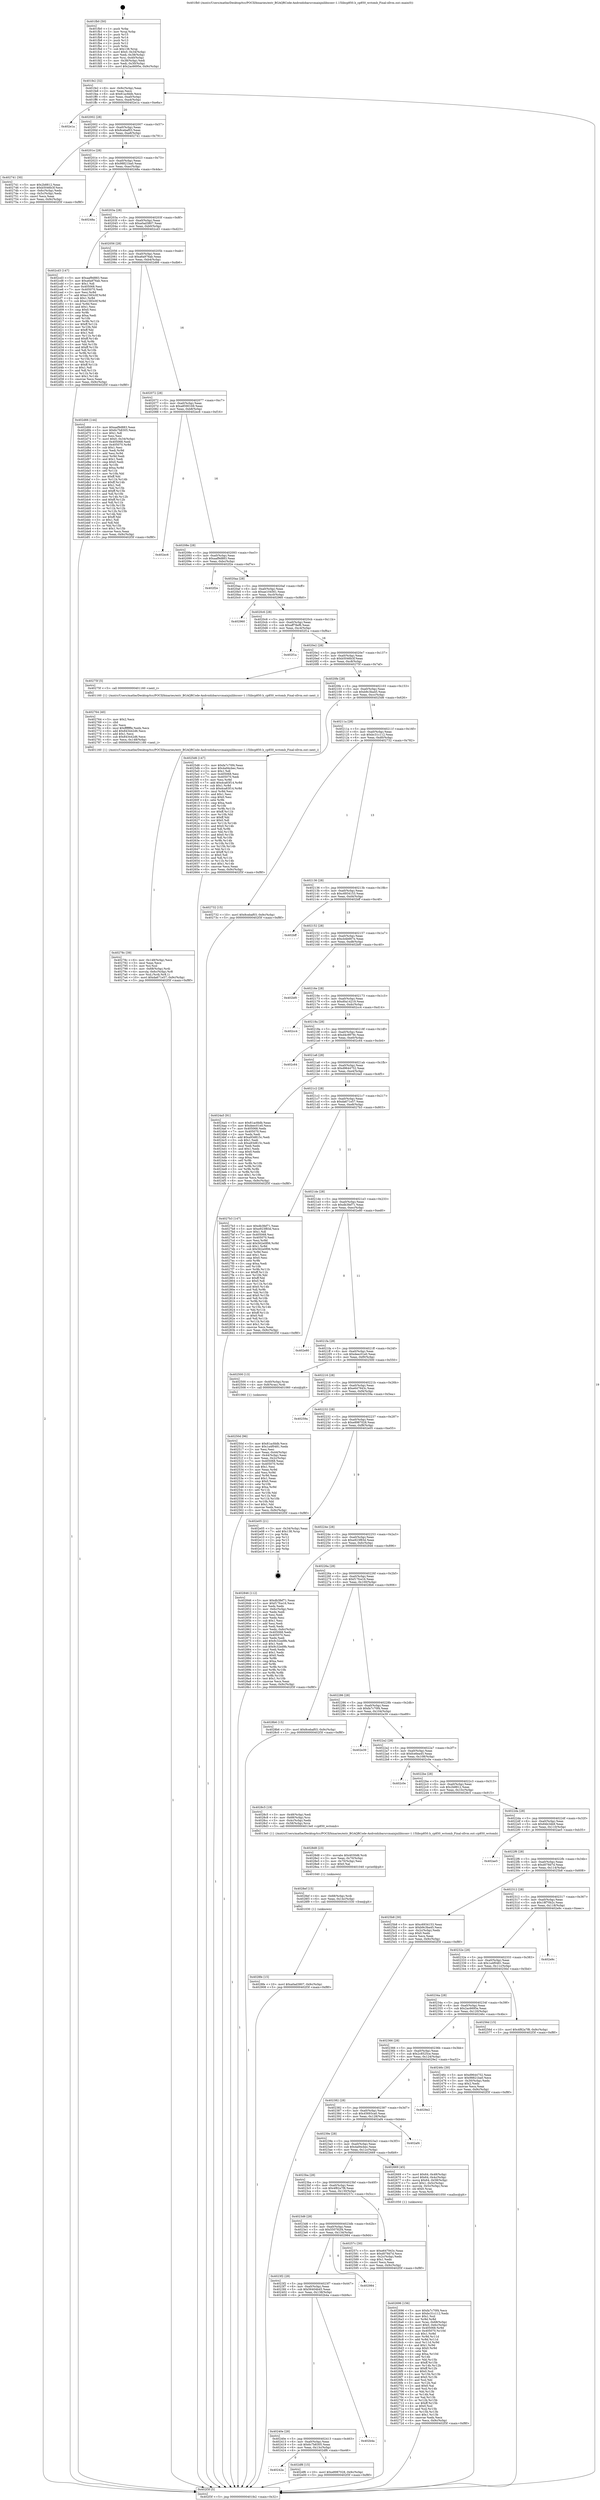 digraph "0x401fb0" {
  label = "0x401fb0 (/mnt/c/Users/mathe/Desktop/tcc/POCII/binaries/extr_BGAQRCode-Androidzbarsrcmainjnilibiconv-1.15libcp850.h_cp850_wctomb_Final-ollvm.out::main(0))"
  labelloc = "t"
  node[shape=record]

  Entry [label="",width=0.3,height=0.3,shape=circle,fillcolor=black,style=filled]
  "0x401fe2" [label="{
     0x401fe2 [32]\l
     | [instrs]\l
     &nbsp;&nbsp;0x401fe2 \<+6\>: mov -0x9c(%rbp),%eax\l
     &nbsp;&nbsp;0x401fe8 \<+2\>: mov %eax,%ecx\l
     &nbsp;&nbsp;0x401fea \<+6\>: sub $0x81acfddb,%ecx\l
     &nbsp;&nbsp;0x401ff0 \<+6\>: mov %eax,-0xa0(%rbp)\l
     &nbsp;&nbsp;0x401ff6 \<+6\>: mov %ecx,-0xa4(%rbp)\l
     &nbsp;&nbsp;0x401ffc \<+6\>: je 0000000000402e1a \<main+0xe6a\>\l
  }"]
  "0x402e1a" [label="{
     0x402e1a\l
  }", style=dashed]
  "0x402002" [label="{
     0x402002 [28]\l
     | [instrs]\l
     &nbsp;&nbsp;0x402002 \<+5\>: jmp 0000000000402007 \<main+0x57\>\l
     &nbsp;&nbsp;0x402007 \<+6\>: mov -0xa0(%rbp),%eax\l
     &nbsp;&nbsp;0x40200d \<+5\>: sub $0x8cebaf03,%eax\l
     &nbsp;&nbsp;0x402012 \<+6\>: mov %eax,-0xa8(%rbp)\l
     &nbsp;&nbsp;0x402018 \<+6\>: je 0000000000402741 \<main+0x791\>\l
  }"]
  Exit [label="",width=0.3,height=0.3,shape=circle,fillcolor=black,style=filled,peripheries=2]
  "0x402741" [label="{
     0x402741 [30]\l
     | [instrs]\l
     &nbsp;&nbsp;0x402741 \<+5\>: mov $0x2b8812,%eax\l
     &nbsp;&nbsp;0x402746 \<+5\>: mov $0xb5046b3f,%ecx\l
     &nbsp;&nbsp;0x40274b \<+3\>: mov -0x6c(%rbp),%edx\l
     &nbsp;&nbsp;0x40274e \<+3\>: cmp -0x5c(%rbp),%edx\l
     &nbsp;&nbsp;0x402751 \<+3\>: cmovl %ecx,%eax\l
     &nbsp;&nbsp;0x402754 \<+6\>: mov %eax,-0x9c(%rbp)\l
     &nbsp;&nbsp;0x40275a \<+5\>: jmp 0000000000402f3f \<main+0xf8f\>\l
  }"]
  "0x40201e" [label="{
     0x40201e [28]\l
     | [instrs]\l
     &nbsp;&nbsp;0x40201e \<+5\>: jmp 0000000000402023 \<main+0x73\>\l
     &nbsp;&nbsp;0x402023 \<+6\>: mov -0xa0(%rbp),%eax\l
     &nbsp;&nbsp;0x402029 \<+5\>: sub $0x98821ba0,%eax\l
     &nbsp;&nbsp;0x40202e \<+6\>: mov %eax,-0xac(%rbp)\l
     &nbsp;&nbsp;0x402034 \<+6\>: je 000000000040248a \<main+0x4da\>\l
  }"]
  "0x40242a" [label="{
     0x40242a\l
  }", style=dashed]
  "0x40248a" [label="{
     0x40248a\l
  }", style=dashed]
  "0x40203a" [label="{
     0x40203a [28]\l
     | [instrs]\l
     &nbsp;&nbsp;0x40203a \<+5\>: jmp 000000000040203f \<main+0x8f\>\l
     &nbsp;&nbsp;0x40203f \<+6\>: mov -0xa0(%rbp),%eax\l
     &nbsp;&nbsp;0x402045 \<+5\>: sub $0xa0ad3807,%eax\l
     &nbsp;&nbsp;0x40204a \<+6\>: mov %eax,-0xb0(%rbp)\l
     &nbsp;&nbsp;0x402050 \<+6\>: je 0000000000402cd3 \<main+0xd23\>\l
  }"]
  "0x402df6" [label="{
     0x402df6 [15]\l
     | [instrs]\l
     &nbsp;&nbsp;0x402df6 \<+10\>: movl $0xe8987028,-0x9c(%rbp)\l
     &nbsp;&nbsp;0x402e00 \<+5\>: jmp 0000000000402f3f \<main+0xf8f\>\l
  }"]
  "0x402cd3" [label="{
     0x402cd3 [147]\l
     | [instrs]\l
     &nbsp;&nbsp;0x402cd3 \<+5\>: mov $0xaaf9d883,%eax\l
     &nbsp;&nbsp;0x402cd8 \<+5\>: mov $0xa6a976ab,%ecx\l
     &nbsp;&nbsp;0x402cdd \<+2\>: mov $0x1,%dl\l
     &nbsp;&nbsp;0x402cdf \<+7\>: mov 0x405068,%esi\l
     &nbsp;&nbsp;0x402ce6 \<+7\>: mov 0x405070,%edi\l
     &nbsp;&nbsp;0x402ced \<+3\>: mov %esi,%r8d\l
     &nbsp;&nbsp;0x402cf0 \<+7\>: add $0xe1583c0f,%r8d\l
     &nbsp;&nbsp;0x402cf7 \<+4\>: sub $0x1,%r8d\l
     &nbsp;&nbsp;0x402cfb \<+7\>: sub $0xe1583c0f,%r8d\l
     &nbsp;&nbsp;0x402d02 \<+4\>: imul %r8d,%esi\l
     &nbsp;&nbsp;0x402d06 \<+3\>: and $0x1,%esi\l
     &nbsp;&nbsp;0x402d09 \<+3\>: cmp $0x0,%esi\l
     &nbsp;&nbsp;0x402d0c \<+4\>: sete %r9b\l
     &nbsp;&nbsp;0x402d10 \<+3\>: cmp $0xa,%edi\l
     &nbsp;&nbsp;0x402d13 \<+4\>: setl %r10b\l
     &nbsp;&nbsp;0x402d17 \<+3\>: mov %r9b,%r11b\l
     &nbsp;&nbsp;0x402d1a \<+4\>: xor $0xff,%r11b\l
     &nbsp;&nbsp;0x402d1e \<+3\>: mov %r10b,%bl\l
     &nbsp;&nbsp;0x402d21 \<+3\>: xor $0xff,%bl\l
     &nbsp;&nbsp;0x402d24 \<+3\>: xor $0x1,%dl\l
     &nbsp;&nbsp;0x402d27 \<+3\>: mov %r11b,%r14b\l
     &nbsp;&nbsp;0x402d2a \<+4\>: and $0xff,%r14b\l
     &nbsp;&nbsp;0x402d2e \<+3\>: and %dl,%r9b\l
     &nbsp;&nbsp;0x402d31 \<+3\>: mov %bl,%r15b\l
     &nbsp;&nbsp;0x402d34 \<+4\>: and $0xff,%r15b\l
     &nbsp;&nbsp;0x402d38 \<+3\>: and %dl,%r10b\l
     &nbsp;&nbsp;0x402d3b \<+3\>: or %r9b,%r14b\l
     &nbsp;&nbsp;0x402d3e \<+3\>: or %r10b,%r15b\l
     &nbsp;&nbsp;0x402d41 \<+3\>: xor %r15b,%r14b\l
     &nbsp;&nbsp;0x402d44 \<+3\>: or %bl,%r11b\l
     &nbsp;&nbsp;0x402d47 \<+4\>: xor $0xff,%r11b\l
     &nbsp;&nbsp;0x402d4b \<+3\>: or $0x1,%dl\l
     &nbsp;&nbsp;0x402d4e \<+3\>: and %dl,%r11b\l
     &nbsp;&nbsp;0x402d51 \<+3\>: or %r11b,%r14b\l
     &nbsp;&nbsp;0x402d54 \<+4\>: test $0x1,%r14b\l
     &nbsp;&nbsp;0x402d58 \<+3\>: cmovne %ecx,%eax\l
     &nbsp;&nbsp;0x402d5b \<+6\>: mov %eax,-0x9c(%rbp)\l
     &nbsp;&nbsp;0x402d61 \<+5\>: jmp 0000000000402f3f \<main+0xf8f\>\l
  }"]
  "0x402056" [label="{
     0x402056 [28]\l
     | [instrs]\l
     &nbsp;&nbsp;0x402056 \<+5\>: jmp 000000000040205b \<main+0xab\>\l
     &nbsp;&nbsp;0x40205b \<+6\>: mov -0xa0(%rbp),%eax\l
     &nbsp;&nbsp;0x402061 \<+5\>: sub $0xa6a976ab,%eax\l
     &nbsp;&nbsp;0x402066 \<+6\>: mov %eax,-0xb4(%rbp)\l
     &nbsp;&nbsp;0x40206c \<+6\>: je 0000000000402d66 \<main+0xdb6\>\l
  }"]
  "0x40240e" [label="{
     0x40240e [28]\l
     | [instrs]\l
     &nbsp;&nbsp;0x40240e \<+5\>: jmp 0000000000402413 \<main+0x463\>\l
     &nbsp;&nbsp;0x402413 \<+6\>: mov -0xa0(%rbp),%eax\l
     &nbsp;&nbsp;0x402419 \<+5\>: sub $0x6c7b8305,%eax\l
     &nbsp;&nbsp;0x40241e \<+6\>: mov %eax,-0x13c(%rbp)\l
     &nbsp;&nbsp;0x402424 \<+6\>: je 0000000000402df6 \<main+0xe46\>\l
  }"]
  "0x402d66" [label="{
     0x402d66 [144]\l
     | [instrs]\l
     &nbsp;&nbsp;0x402d66 \<+5\>: mov $0xaaf9d883,%eax\l
     &nbsp;&nbsp;0x402d6b \<+5\>: mov $0x6c7b8305,%ecx\l
     &nbsp;&nbsp;0x402d70 \<+2\>: mov $0x1,%dl\l
     &nbsp;&nbsp;0x402d72 \<+2\>: xor %esi,%esi\l
     &nbsp;&nbsp;0x402d74 \<+7\>: movl $0x0,-0x34(%rbp)\l
     &nbsp;&nbsp;0x402d7b \<+7\>: mov 0x405068,%edi\l
     &nbsp;&nbsp;0x402d82 \<+8\>: mov 0x405070,%r8d\l
     &nbsp;&nbsp;0x402d8a \<+3\>: sub $0x1,%esi\l
     &nbsp;&nbsp;0x402d8d \<+3\>: mov %edi,%r9d\l
     &nbsp;&nbsp;0x402d90 \<+3\>: add %esi,%r9d\l
     &nbsp;&nbsp;0x402d93 \<+4\>: imul %r9d,%edi\l
     &nbsp;&nbsp;0x402d97 \<+3\>: and $0x1,%edi\l
     &nbsp;&nbsp;0x402d9a \<+3\>: cmp $0x0,%edi\l
     &nbsp;&nbsp;0x402d9d \<+4\>: sete %r10b\l
     &nbsp;&nbsp;0x402da1 \<+4\>: cmp $0xa,%r8d\l
     &nbsp;&nbsp;0x402da5 \<+4\>: setl %r11b\l
     &nbsp;&nbsp;0x402da9 \<+3\>: mov %r10b,%bl\l
     &nbsp;&nbsp;0x402dac \<+3\>: xor $0xff,%bl\l
     &nbsp;&nbsp;0x402daf \<+3\>: mov %r11b,%r14b\l
     &nbsp;&nbsp;0x402db2 \<+4\>: xor $0xff,%r14b\l
     &nbsp;&nbsp;0x402db6 \<+3\>: xor $0x1,%dl\l
     &nbsp;&nbsp;0x402db9 \<+3\>: mov %bl,%r15b\l
     &nbsp;&nbsp;0x402dbc \<+4\>: and $0xff,%r15b\l
     &nbsp;&nbsp;0x402dc0 \<+3\>: and %dl,%r10b\l
     &nbsp;&nbsp;0x402dc3 \<+3\>: mov %r14b,%r12b\l
     &nbsp;&nbsp;0x402dc6 \<+4\>: and $0xff,%r12b\l
     &nbsp;&nbsp;0x402dca \<+3\>: and %dl,%r11b\l
     &nbsp;&nbsp;0x402dcd \<+3\>: or %r10b,%r15b\l
     &nbsp;&nbsp;0x402dd0 \<+3\>: or %r11b,%r12b\l
     &nbsp;&nbsp;0x402dd3 \<+3\>: xor %r12b,%r15b\l
     &nbsp;&nbsp;0x402dd6 \<+3\>: or %r14b,%bl\l
     &nbsp;&nbsp;0x402dd9 \<+3\>: xor $0xff,%bl\l
     &nbsp;&nbsp;0x402ddc \<+3\>: or $0x1,%dl\l
     &nbsp;&nbsp;0x402ddf \<+2\>: and %dl,%bl\l
     &nbsp;&nbsp;0x402de1 \<+3\>: or %bl,%r15b\l
     &nbsp;&nbsp;0x402de4 \<+4\>: test $0x1,%r15b\l
     &nbsp;&nbsp;0x402de8 \<+3\>: cmovne %ecx,%eax\l
     &nbsp;&nbsp;0x402deb \<+6\>: mov %eax,-0x9c(%rbp)\l
     &nbsp;&nbsp;0x402df1 \<+5\>: jmp 0000000000402f3f \<main+0xf8f\>\l
  }"]
  "0x402072" [label="{
     0x402072 [28]\l
     | [instrs]\l
     &nbsp;&nbsp;0x402072 \<+5\>: jmp 0000000000402077 \<main+0xc7\>\l
     &nbsp;&nbsp;0x402077 \<+6\>: mov -0xa0(%rbp),%eax\l
     &nbsp;&nbsp;0x40207d \<+5\>: sub $0xa8590169,%eax\l
     &nbsp;&nbsp;0x402082 \<+6\>: mov %eax,-0xb8(%rbp)\l
     &nbsp;&nbsp;0x402088 \<+6\>: je 0000000000402ec6 \<main+0xf16\>\l
  }"]
  "0x402b4a" [label="{
     0x402b4a\l
  }", style=dashed]
  "0x402ec6" [label="{
     0x402ec6\l
  }", style=dashed]
  "0x40208e" [label="{
     0x40208e [28]\l
     | [instrs]\l
     &nbsp;&nbsp;0x40208e \<+5\>: jmp 0000000000402093 \<main+0xe3\>\l
     &nbsp;&nbsp;0x402093 \<+6\>: mov -0xa0(%rbp),%eax\l
     &nbsp;&nbsp;0x402099 \<+5\>: sub $0xaaf9d883,%eax\l
     &nbsp;&nbsp;0x40209e \<+6\>: mov %eax,-0xbc(%rbp)\l
     &nbsp;&nbsp;0x4020a4 \<+6\>: je 0000000000402f2e \<main+0xf7e\>\l
  }"]
  "0x4023f2" [label="{
     0x4023f2 [28]\l
     | [instrs]\l
     &nbsp;&nbsp;0x4023f2 \<+5\>: jmp 00000000004023f7 \<main+0x447\>\l
     &nbsp;&nbsp;0x4023f7 \<+6\>: mov -0xa0(%rbp),%eax\l
     &nbsp;&nbsp;0x4023fd \<+5\>: sub $0x56404b45,%eax\l
     &nbsp;&nbsp;0x402402 \<+6\>: mov %eax,-0x138(%rbp)\l
     &nbsp;&nbsp;0x402408 \<+6\>: je 0000000000402b4a \<main+0xb9a\>\l
  }"]
  "0x402f2e" [label="{
     0x402f2e\l
  }", style=dashed]
  "0x4020aa" [label="{
     0x4020aa [28]\l
     | [instrs]\l
     &nbsp;&nbsp;0x4020aa \<+5\>: jmp 00000000004020af \<main+0xff\>\l
     &nbsp;&nbsp;0x4020af \<+6\>: mov -0xa0(%rbp),%eax\l
     &nbsp;&nbsp;0x4020b5 \<+5\>: sub $0xae104561,%eax\l
     &nbsp;&nbsp;0x4020ba \<+6\>: mov %eax,-0xc0(%rbp)\l
     &nbsp;&nbsp;0x4020c0 \<+6\>: je 0000000000402960 \<main+0x9b0\>\l
  }"]
  "0x402984" [label="{
     0x402984\l
  }", style=dashed]
  "0x402960" [label="{
     0x402960\l
  }", style=dashed]
  "0x4020c6" [label="{
     0x4020c6 [28]\l
     | [instrs]\l
     &nbsp;&nbsp;0x4020c6 \<+5\>: jmp 00000000004020cb \<main+0x11b\>\l
     &nbsp;&nbsp;0x4020cb \<+6\>: mov -0xa0(%rbp),%eax\l
     &nbsp;&nbsp;0x4020d1 \<+5\>: sub $0xaff78ef6,%eax\l
     &nbsp;&nbsp;0x4020d6 \<+6\>: mov %eax,-0xc4(%rbp)\l
     &nbsp;&nbsp;0x4020dc \<+6\>: je 0000000000402f1a \<main+0xf6a\>\l
  }"]
  "0x4028fe" [label="{
     0x4028fe [15]\l
     | [instrs]\l
     &nbsp;&nbsp;0x4028fe \<+10\>: movl $0xa0ad3807,-0x9c(%rbp)\l
     &nbsp;&nbsp;0x402908 \<+5\>: jmp 0000000000402f3f \<main+0xf8f\>\l
  }"]
  "0x402f1a" [label="{
     0x402f1a\l
  }", style=dashed]
  "0x4020e2" [label="{
     0x4020e2 [28]\l
     | [instrs]\l
     &nbsp;&nbsp;0x4020e2 \<+5\>: jmp 00000000004020e7 \<main+0x137\>\l
     &nbsp;&nbsp;0x4020e7 \<+6\>: mov -0xa0(%rbp),%eax\l
     &nbsp;&nbsp;0x4020ed \<+5\>: sub $0xb5046b3f,%eax\l
     &nbsp;&nbsp;0x4020f2 \<+6\>: mov %eax,-0xc8(%rbp)\l
     &nbsp;&nbsp;0x4020f8 \<+6\>: je 000000000040275f \<main+0x7af\>\l
  }"]
  "0x4028ef" [label="{
     0x4028ef [15]\l
     | [instrs]\l
     &nbsp;&nbsp;0x4028ef \<+4\>: mov -0x68(%rbp),%rdi\l
     &nbsp;&nbsp;0x4028f3 \<+6\>: mov %eax,-0x14c(%rbp)\l
     &nbsp;&nbsp;0x4028f9 \<+5\>: call 0000000000401030 \<free@plt\>\l
     | [calls]\l
     &nbsp;&nbsp;0x401030 \{1\} (unknown)\l
  }"]
  "0x40275f" [label="{
     0x40275f [5]\l
     | [instrs]\l
     &nbsp;&nbsp;0x40275f \<+5\>: call 0000000000401160 \<next_i\>\l
     | [calls]\l
     &nbsp;&nbsp;0x401160 \{1\} (/mnt/c/Users/mathe/Desktop/tcc/POCII/binaries/extr_BGAQRCode-Androidzbarsrcmainjnilibiconv-1.15libcp850.h_cp850_wctomb_Final-ollvm.out::next_i)\l
  }"]
  "0x4020fe" [label="{
     0x4020fe [28]\l
     | [instrs]\l
     &nbsp;&nbsp;0x4020fe \<+5\>: jmp 0000000000402103 \<main+0x153\>\l
     &nbsp;&nbsp;0x402103 \<+6\>: mov -0xa0(%rbp),%eax\l
     &nbsp;&nbsp;0x402109 \<+5\>: sub $0xb9c3ba45,%eax\l
     &nbsp;&nbsp;0x40210e \<+6\>: mov %eax,-0xcc(%rbp)\l
     &nbsp;&nbsp;0x402114 \<+6\>: je 00000000004025d6 \<main+0x626\>\l
  }"]
  "0x4028d8" [label="{
     0x4028d8 [23]\l
     | [instrs]\l
     &nbsp;&nbsp;0x4028d8 \<+10\>: movabs $0x4030d6,%rdi\l
     &nbsp;&nbsp;0x4028e2 \<+3\>: mov %eax,-0x70(%rbp)\l
     &nbsp;&nbsp;0x4028e5 \<+3\>: mov -0x70(%rbp),%esi\l
     &nbsp;&nbsp;0x4028e8 \<+2\>: mov $0x0,%al\l
     &nbsp;&nbsp;0x4028ea \<+5\>: call 0000000000401040 \<printf@plt\>\l
     | [calls]\l
     &nbsp;&nbsp;0x401040 \{1\} (unknown)\l
  }"]
  "0x4025d6" [label="{
     0x4025d6 [147]\l
     | [instrs]\l
     &nbsp;&nbsp;0x4025d6 \<+5\>: mov $0xfa7c70f4,%eax\l
     &nbsp;&nbsp;0x4025db \<+5\>: mov $0x4a94cbec,%ecx\l
     &nbsp;&nbsp;0x4025e0 \<+2\>: mov $0x1,%dl\l
     &nbsp;&nbsp;0x4025e2 \<+7\>: mov 0x405068,%esi\l
     &nbsp;&nbsp;0x4025e9 \<+7\>: mov 0x405070,%edi\l
     &nbsp;&nbsp;0x4025f0 \<+3\>: mov %esi,%r8d\l
     &nbsp;&nbsp;0x4025f3 \<+7\>: add $0xdca83f14,%r8d\l
     &nbsp;&nbsp;0x4025fa \<+4\>: sub $0x1,%r8d\l
     &nbsp;&nbsp;0x4025fe \<+7\>: sub $0xdca83f14,%r8d\l
     &nbsp;&nbsp;0x402605 \<+4\>: imul %r8d,%esi\l
     &nbsp;&nbsp;0x402609 \<+3\>: and $0x1,%esi\l
     &nbsp;&nbsp;0x40260c \<+3\>: cmp $0x0,%esi\l
     &nbsp;&nbsp;0x40260f \<+4\>: sete %r9b\l
     &nbsp;&nbsp;0x402613 \<+3\>: cmp $0xa,%edi\l
     &nbsp;&nbsp;0x402616 \<+4\>: setl %r10b\l
     &nbsp;&nbsp;0x40261a \<+3\>: mov %r9b,%r11b\l
     &nbsp;&nbsp;0x40261d \<+4\>: xor $0xff,%r11b\l
     &nbsp;&nbsp;0x402621 \<+3\>: mov %r10b,%bl\l
     &nbsp;&nbsp;0x402624 \<+3\>: xor $0xff,%bl\l
     &nbsp;&nbsp;0x402627 \<+3\>: xor $0x0,%dl\l
     &nbsp;&nbsp;0x40262a \<+3\>: mov %r11b,%r14b\l
     &nbsp;&nbsp;0x40262d \<+4\>: and $0x0,%r14b\l
     &nbsp;&nbsp;0x402631 \<+3\>: and %dl,%r9b\l
     &nbsp;&nbsp;0x402634 \<+3\>: mov %bl,%r15b\l
     &nbsp;&nbsp;0x402637 \<+4\>: and $0x0,%r15b\l
     &nbsp;&nbsp;0x40263b \<+3\>: and %dl,%r10b\l
     &nbsp;&nbsp;0x40263e \<+3\>: or %r9b,%r14b\l
     &nbsp;&nbsp;0x402641 \<+3\>: or %r10b,%r15b\l
     &nbsp;&nbsp;0x402644 \<+3\>: xor %r15b,%r14b\l
     &nbsp;&nbsp;0x402647 \<+3\>: or %bl,%r11b\l
     &nbsp;&nbsp;0x40264a \<+4\>: xor $0xff,%r11b\l
     &nbsp;&nbsp;0x40264e \<+3\>: or $0x0,%dl\l
     &nbsp;&nbsp;0x402651 \<+3\>: and %dl,%r11b\l
     &nbsp;&nbsp;0x402654 \<+3\>: or %r11b,%r14b\l
     &nbsp;&nbsp;0x402657 \<+4\>: test $0x1,%r14b\l
     &nbsp;&nbsp;0x40265b \<+3\>: cmovne %ecx,%eax\l
     &nbsp;&nbsp;0x40265e \<+6\>: mov %eax,-0x9c(%rbp)\l
     &nbsp;&nbsp;0x402664 \<+5\>: jmp 0000000000402f3f \<main+0xf8f\>\l
  }"]
  "0x40211a" [label="{
     0x40211a [28]\l
     | [instrs]\l
     &nbsp;&nbsp;0x40211a \<+5\>: jmp 000000000040211f \<main+0x16f\>\l
     &nbsp;&nbsp;0x40211f \<+6\>: mov -0xa0(%rbp),%eax\l
     &nbsp;&nbsp;0x402125 \<+5\>: sub $0xbc31c112,%eax\l
     &nbsp;&nbsp;0x40212a \<+6\>: mov %eax,-0xd0(%rbp)\l
     &nbsp;&nbsp;0x402130 \<+6\>: je 0000000000402732 \<main+0x782\>\l
  }"]
  "0x40278c" [label="{
     0x40278c [39]\l
     | [instrs]\l
     &nbsp;&nbsp;0x40278c \<+6\>: mov -0x148(%rbp),%ecx\l
     &nbsp;&nbsp;0x402792 \<+3\>: imul %eax,%ecx\l
     &nbsp;&nbsp;0x402795 \<+3\>: mov %cl,%sil\l
     &nbsp;&nbsp;0x402798 \<+4\>: mov -0x68(%rbp),%rdi\l
     &nbsp;&nbsp;0x40279c \<+4\>: movslq -0x6c(%rbp),%r8\l
     &nbsp;&nbsp;0x4027a0 \<+4\>: mov %sil,(%rdi,%r8,1)\l
     &nbsp;&nbsp;0x4027a4 \<+10\>: movl $0xda671e57,-0x9c(%rbp)\l
     &nbsp;&nbsp;0x4027ae \<+5\>: jmp 0000000000402f3f \<main+0xf8f\>\l
  }"]
  "0x402732" [label="{
     0x402732 [15]\l
     | [instrs]\l
     &nbsp;&nbsp;0x402732 \<+10\>: movl $0x8cebaf03,-0x9c(%rbp)\l
     &nbsp;&nbsp;0x40273c \<+5\>: jmp 0000000000402f3f \<main+0xf8f\>\l
  }"]
  "0x402136" [label="{
     0x402136 [28]\l
     | [instrs]\l
     &nbsp;&nbsp;0x402136 \<+5\>: jmp 000000000040213b \<main+0x18b\>\l
     &nbsp;&nbsp;0x40213b \<+6\>: mov -0xa0(%rbp),%eax\l
     &nbsp;&nbsp;0x402141 \<+5\>: sub $0xc6934153,%eax\l
     &nbsp;&nbsp;0x402146 \<+6\>: mov %eax,-0xd4(%rbp)\l
     &nbsp;&nbsp;0x40214c \<+6\>: je 0000000000402bff \<main+0xc4f\>\l
  }"]
  "0x402764" [label="{
     0x402764 [40]\l
     | [instrs]\l
     &nbsp;&nbsp;0x402764 \<+5\>: mov $0x2,%ecx\l
     &nbsp;&nbsp;0x402769 \<+1\>: cltd\l
     &nbsp;&nbsp;0x40276a \<+2\>: idiv %ecx\l
     &nbsp;&nbsp;0x40276c \<+6\>: imul $0xfffffffe,%edx,%ecx\l
     &nbsp;&nbsp;0x402772 \<+6\>: add $0x843442d6,%ecx\l
     &nbsp;&nbsp;0x402778 \<+3\>: add $0x1,%ecx\l
     &nbsp;&nbsp;0x40277b \<+6\>: sub $0x843442d6,%ecx\l
     &nbsp;&nbsp;0x402781 \<+6\>: mov %ecx,-0x148(%rbp)\l
     &nbsp;&nbsp;0x402787 \<+5\>: call 0000000000401160 \<next_i\>\l
     | [calls]\l
     &nbsp;&nbsp;0x401160 \{1\} (/mnt/c/Users/mathe/Desktop/tcc/POCII/binaries/extr_BGAQRCode-Androidzbarsrcmainjnilibiconv-1.15libcp850.h_cp850_wctomb_Final-ollvm.out::next_i)\l
  }"]
  "0x402bff" [label="{
     0x402bff\l
  }", style=dashed]
  "0x402152" [label="{
     0x402152 [28]\l
     | [instrs]\l
     &nbsp;&nbsp;0x402152 \<+5\>: jmp 0000000000402157 \<main+0x1a7\>\l
     &nbsp;&nbsp;0x402157 \<+6\>: mov -0xa0(%rbp),%eax\l
     &nbsp;&nbsp;0x40215d \<+5\>: sub $0xcb4b667e,%eax\l
     &nbsp;&nbsp;0x402162 \<+6\>: mov %eax,-0xd8(%rbp)\l
     &nbsp;&nbsp;0x402168 \<+6\>: je 0000000000402bf0 \<main+0xc40\>\l
  }"]
  "0x402696" [label="{
     0x402696 [156]\l
     | [instrs]\l
     &nbsp;&nbsp;0x402696 \<+5\>: mov $0xfa7c70f4,%ecx\l
     &nbsp;&nbsp;0x40269b \<+5\>: mov $0xbc31c112,%edx\l
     &nbsp;&nbsp;0x4026a0 \<+3\>: mov $0x1,%sil\l
     &nbsp;&nbsp;0x4026a3 \<+3\>: xor %r8d,%r8d\l
     &nbsp;&nbsp;0x4026a6 \<+4\>: mov %rax,-0x68(%rbp)\l
     &nbsp;&nbsp;0x4026aa \<+7\>: movl $0x0,-0x6c(%rbp)\l
     &nbsp;&nbsp;0x4026b1 \<+8\>: mov 0x405068,%r9d\l
     &nbsp;&nbsp;0x4026b9 \<+8\>: mov 0x405070,%r10d\l
     &nbsp;&nbsp;0x4026c1 \<+4\>: sub $0x1,%r8d\l
     &nbsp;&nbsp;0x4026c5 \<+3\>: mov %r9d,%r11d\l
     &nbsp;&nbsp;0x4026c8 \<+3\>: add %r8d,%r11d\l
     &nbsp;&nbsp;0x4026cb \<+4\>: imul %r11d,%r9d\l
     &nbsp;&nbsp;0x4026cf \<+4\>: and $0x1,%r9d\l
     &nbsp;&nbsp;0x4026d3 \<+4\>: cmp $0x0,%r9d\l
     &nbsp;&nbsp;0x4026d7 \<+3\>: sete %bl\l
     &nbsp;&nbsp;0x4026da \<+4\>: cmp $0xa,%r10d\l
     &nbsp;&nbsp;0x4026de \<+4\>: setl %r14b\l
     &nbsp;&nbsp;0x4026e2 \<+3\>: mov %bl,%r15b\l
     &nbsp;&nbsp;0x4026e5 \<+4\>: xor $0xff,%r15b\l
     &nbsp;&nbsp;0x4026e9 \<+3\>: mov %r14b,%r12b\l
     &nbsp;&nbsp;0x4026ec \<+4\>: xor $0xff,%r12b\l
     &nbsp;&nbsp;0x4026f0 \<+4\>: xor $0x0,%sil\l
     &nbsp;&nbsp;0x4026f4 \<+3\>: mov %r15b,%r13b\l
     &nbsp;&nbsp;0x4026f7 \<+4\>: and $0x0,%r13b\l
     &nbsp;&nbsp;0x4026fb \<+3\>: and %sil,%bl\l
     &nbsp;&nbsp;0x4026fe \<+3\>: mov %r12b,%al\l
     &nbsp;&nbsp;0x402701 \<+2\>: and $0x0,%al\l
     &nbsp;&nbsp;0x402703 \<+3\>: and %sil,%r14b\l
     &nbsp;&nbsp;0x402706 \<+3\>: or %bl,%r13b\l
     &nbsp;&nbsp;0x402709 \<+3\>: or %r14b,%al\l
     &nbsp;&nbsp;0x40270c \<+3\>: xor %al,%r13b\l
     &nbsp;&nbsp;0x40270f \<+3\>: or %r12b,%r15b\l
     &nbsp;&nbsp;0x402712 \<+4\>: xor $0xff,%r15b\l
     &nbsp;&nbsp;0x402716 \<+4\>: or $0x0,%sil\l
     &nbsp;&nbsp;0x40271a \<+3\>: and %sil,%r15b\l
     &nbsp;&nbsp;0x40271d \<+3\>: or %r15b,%r13b\l
     &nbsp;&nbsp;0x402720 \<+4\>: test $0x1,%r13b\l
     &nbsp;&nbsp;0x402724 \<+3\>: cmovne %edx,%ecx\l
     &nbsp;&nbsp;0x402727 \<+6\>: mov %ecx,-0x9c(%rbp)\l
     &nbsp;&nbsp;0x40272d \<+5\>: jmp 0000000000402f3f \<main+0xf8f\>\l
  }"]
  "0x402bf0" [label="{
     0x402bf0\l
  }", style=dashed]
  "0x40216e" [label="{
     0x40216e [28]\l
     | [instrs]\l
     &nbsp;&nbsp;0x40216e \<+5\>: jmp 0000000000402173 \<main+0x1c3\>\l
     &nbsp;&nbsp;0x402173 \<+6\>: mov -0xa0(%rbp),%eax\l
     &nbsp;&nbsp;0x402179 \<+5\>: sub $0xd0a14219,%eax\l
     &nbsp;&nbsp;0x40217e \<+6\>: mov %eax,-0xdc(%rbp)\l
     &nbsp;&nbsp;0x402184 \<+6\>: je 0000000000402cc4 \<main+0xd14\>\l
  }"]
  "0x4023d6" [label="{
     0x4023d6 [28]\l
     | [instrs]\l
     &nbsp;&nbsp;0x4023d6 \<+5\>: jmp 00000000004023db \<main+0x42b\>\l
     &nbsp;&nbsp;0x4023db \<+6\>: mov -0xa0(%rbp),%eax\l
     &nbsp;&nbsp;0x4023e1 \<+5\>: sub $0x550782f4,%eax\l
     &nbsp;&nbsp;0x4023e6 \<+6\>: mov %eax,-0x134(%rbp)\l
     &nbsp;&nbsp;0x4023ec \<+6\>: je 0000000000402984 \<main+0x9d4\>\l
  }"]
  "0x402cc4" [label="{
     0x402cc4\l
  }", style=dashed]
  "0x40218a" [label="{
     0x40218a [28]\l
     | [instrs]\l
     &nbsp;&nbsp;0x40218a \<+5\>: jmp 000000000040218f \<main+0x1df\>\l
     &nbsp;&nbsp;0x40218f \<+6\>: mov -0xa0(%rbp),%eax\l
     &nbsp;&nbsp;0x402195 \<+5\>: sub $0xd4c9979c,%eax\l
     &nbsp;&nbsp;0x40219a \<+6\>: mov %eax,-0xe0(%rbp)\l
     &nbsp;&nbsp;0x4021a0 \<+6\>: je 0000000000402c64 \<main+0xcb4\>\l
  }"]
  "0x40257c" [label="{
     0x40257c [30]\l
     | [instrs]\l
     &nbsp;&nbsp;0x40257c \<+5\>: mov $0xe647943c,%eax\l
     &nbsp;&nbsp;0x402581 \<+5\>: mov $0xd078d7d,%ecx\l
     &nbsp;&nbsp;0x402586 \<+3\>: mov -0x2c(%rbp),%edx\l
     &nbsp;&nbsp;0x402589 \<+3\>: cmp $0x1,%edx\l
     &nbsp;&nbsp;0x40258c \<+3\>: cmovl %ecx,%eax\l
     &nbsp;&nbsp;0x40258f \<+6\>: mov %eax,-0x9c(%rbp)\l
     &nbsp;&nbsp;0x402595 \<+5\>: jmp 0000000000402f3f \<main+0xf8f\>\l
  }"]
  "0x402c64" [label="{
     0x402c64\l
  }", style=dashed]
  "0x4021a6" [label="{
     0x4021a6 [28]\l
     | [instrs]\l
     &nbsp;&nbsp;0x4021a6 \<+5\>: jmp 00000000004021ab \<main+0x1fb\>\l
     &nbsp;&nbsp;0x4021ab \<+6\>: mov -0xa0(%rbp),%eax\l
     &nbsp;&nbsp;0x4021b1 \<+5\>: sub $0xd9644752,%eax\l
     &nbsp;&nbsp;0x4021b6 \<+6\>: mov %eax,-0xe4(%rbp)\l
     &nbsp;&nbsp;0x4021bc \<+6\>: je 00000000004024a5 \<main+0x4f5\>\l
  }"]
  "0x4023ba" [label="{
     0x4023ba [28]\l
     | [instrs]\l
     &nbsp;&nbsp;0x4023ba \<+5\>: jmp 00000000004023bf \<main+0x40f\>\l
     &nbsp;&nbsp;0x4023bf \<+6\>: mov -0xa0(%rbp),%eax\l
     &nbsp;&nbsp;0x4023c5 \<+5\>: sub $0x4f82a7f8,%eax\l
     &nbsp;&nbsp;0x4023ca \<+6\>: mov %eax,-0x130(%rbp)\l
     &nbsp;&nbsp;0x4023d0 \<+6\>: je 000000000040257c \<main+0x5cc\>\l
  }"]
  "0x4024a5" [label="{
     0x4024a5 [91]\l
     | [instrs]\l
     &nbsp;&nbsp;0x4024a5 \<+5\>: mov $0x81acfddb,%eax\l
     &nbsp;&nbsp;0x4024aa \<+5\>: mov $0xdeec01e0,%ecx\l
     &nbsp;&nbsp;0x4024af \<+7\>: mov 0x405068,%edx\l
     &nbsp;&nbsp;0x4024b6 \<+7\>: mov 0x405070,%esi\l
     &nbsp;&nbsp;0x4024bd \<+2\>: mov %edx,%edi\l
     &nbsp;&nbsp;0x4024bf \<+6\>: add $0xa93d815c,%edi\l
     &nbsp;&nbsp;0x4024c5 \<+3\>: sub $0x1,%edi\l
     &nbsp;&nbsp;0x4024c8 \<+6\>: sub $0xa93d815c,%edi\l
     &nbsp;&nbsp;0x4024ce \<+3\>: imul %edi,%edx\l
     &nbsp;&nbsp;0x4024d1 \<+3\>: and $0x1,%edx\l
     &nbsp;&nbsp;0x4024d4 \<+3\>: cmp $0x0,%edx\l
     &nbsp;&nbsp;0x4024d7 \<+4\>: sete %r8b\l
     &nbsp;&nbsp;0x4024db \<+3\>: cmp $0xa,%esi\l
     &nbsp;&nbsp;0x4024de \<+4\>: setl %r9b\l
     &nbsp;&nbsp;0x4024e2 \<+3\>: mov %r8b,%r10b\l
     &nbsp;&nbsp;0x4024e5 \<+3\>: and %r9b,%r10b\l
     &nbsp;&nbsp;0x4024e8 \<+3\>: xor %r9b,%r8b\l
     &nbsp;&nbsp;0x4024eb \<+3\>: or %r8b,%r10b\l
     &nbsp;&nbsp;0x4024ee \<+4\>: test $0x1,%r10b\l
     &nbsp;&nbsp;0x4024f2 \<+3\>: cmovne %ecx,%eax\l
     &nbsp;&nbsp;0x4024f5 \<+6\>: mov %eax,-0x9c(%rbp)\l
     &nbsp;&nbsp;0x4024fb \<+5\>: jmp 0000000000402f3f \<main+0xf8f\>\l
  }"]
  "0x4021c2" [label="{
     0x4021c2 [28]\l
     | [instrs]\l
     &nbsp;&nbsp;0x4021c2 \<+5\>: jmp 00000000004021c7 \<main+0x217\>\l
     &nbsp;&nbsp;0x4021c7 \<+6\>: mov -0xa0(%rbp),%eax\l
     &nbsp;&nbsp;0x4021cd \<+5\>: sub $0xda671e57,%eax\l
     &nbsp;&nbsp;0x4021d2 \<+6\>: mov %eax,-0xe8(%rbp)\l
     &nbsp;&nbsp;0x4021d8 \<+6\>: je 00000000004027b3 \<main+0x803\>\l
  }"]
  "0x402669" [label="{
     0x402669 [45]\l
     | [instrs]\l
     &nbsp;&nbsp;0x402669 \<+7\>: movl $0x64,-0x48(%rbp)\l
     &nbsp;&nbsp;0x402670 \<+7\>: movl $0x64,-0x4c(%rbp)\l
     &nbsp;&nbsp;0x402677 \<+8\>: movq $0x64,-0x58(%rbp)\l
     &nbsp;&nbsp;0x40267f \<+7\>: movl $0x1,-0x5c(%rbp)\l
     &nbsp;&nbsp;0x402686 \<+4\>: movslq -0x5c(%rbp),%rax\l
     &nbsp;&nbsp;0x40268a \<+4\>: shl $0x0,%rax\l
     &nbsp;&nbsp;0x40268e \<+3\>: mov %rax,%rdi\l
     &nbsp;&nbsp;0x402691 \<+5\>: call 0000000000401050 \<malloc@plt\>\l
     | [calls]\l
     &nbsp;&nbsp;0x401050 \{1\} (unknown)\l
  }"]
  "0x4027b3" [label="{
     0x4027b3 [147]\l
     | [instrs]\l
     &nbsp;&nbsp;0x4027b3 \<+5\>: mov $0xdb3fef71,%eax\l
     &nbsp;&nbsp;0x4027b8 \<+5\>: mov $0xe923f83d,%ecx\l
     &nbsp;&nbsp;0x4027bd \<+2\>: mov $0x1,%dl\l
     &nbsp;&nbsp;0x4027bf \<+7\>: mov 0x405068,%esi\l
     &nbsp;&nbsp;0x4027c6 \<+7\>: mov 0x405070,%edi\l
     &nbsp;&nbsp;0x4027cd \<+3\>: mov %esi,%r8d\l
     &nbsp;&nbsp;0x4027d0 \<+7\>: add $0x562e0f06,%r8d\l
     &nbsp;&nbsp;0x4027d7 \<+4\>: sub $0x1,%r8d\l
     &nbsp;&nbsp;0x4027db \<+7\>: sub $0x562e0f06,%r8d\l
     &nbsp;&nbsp;0x4027e2 \<+4\>: imul %r8d,%esi\l
     &nbsp;&nbsp;0x4027e6 \<+3\>: and $0x1,%esi\l
     &nbsp;&nbsp;0x4027e9 \<+3\>: cmp $0x0,%esi\l
     &nbsp;&nbsp;0x4027ec \<+4\>: sete %r9b\l
     &nbsp;&nbsp;0x4027f0 \<+3\>: cmp $0xa,%edi\l
     &nbsp;&nbsp;0x4027f3 \<+4\>: setl %r10b\l
     &nbsp;&nbsp;0x4027f7 \<+3\>: mov %r9b,%r11b\l
     &nbsp;&nbsp;0x4027fa \<+4\>: xor $0xff,%r11b\l
     &nbsp;&nbsp;0x4027fe \<+3\>: mov %r10b,%bl\l
     &nbsp;&nbsp;0x402801 \<+3\>: xor $0xff,%bl\l
     &nbsp;&nbsp;0x402804 \<+3\>: xor $0x0,%dl\l
     &nbsp;&nbsp;0x402807 \<+3\>: mov %r11b,%r14b\l
     &nbsp;&nbsp;0x40280a \<+4\>: and $0x0,%r14b\l
     &nbsp;&nbsp;0x40280e \<+3\>: and %dl,%r9b\l
     &nbsp;&nbsp;0x402811 \<+3\>: mov %bl,%r15b\l
     &nbsp;&nbsp;0x402814 \<+4\>: and $0x0,%r15b\l
     &nbsp;&nbsp;0x402818 \<+3\>: and %dl,%r10b\l
     &nbsp;&nbsp;0x40281b \<+3\>: or %r9b,%r14b\l
     &nbsp;&nbsp;0x40281e \<+3\>: or %r10b,%r15b\l
     &nbsp;&nbsp;0x402821 \<+3\>: xor %r15b,%r14b\l
     &nbsp;&nbsp;0x402824 \<+3\>: or %bl,%r11b\l
     &nbsp;&nbsp;0x402827 \<+4\>: xor $0xff,%r11b\l
     &nbsp;&nbsp;0x40282b \<+3\>: or $0x0,%dl\l
     &nbsp;&nbsp;0x40282e \<+3\>: and %dl,%r11b\l
     &nbsp;&nbsp;0x402831 \<+3\>: or %r11b,%r14b\l
     &nbsp;&nbsp;0x402834 \<+4\>: test $0x1,%r14b\l
     &nbsp;&nbsp;0x402838 \<+3\>: cmovne %ecx,%eax\l
     &nbsp;&nbsp;0x40283b \<+6\>: mov %eax,-0x9c(%rbp)\l
     &nbsp;&nbsp;0x402841 \<+5\>: jmp 0000000000402f3f \<main+0xf8f\>\l
  }"]
  "0x4021de" [label="{
     0x4021de [28]\l
     | [instrs]\l
     &nbsp;&nbsp;0x4021de \<+5\>: jmp 00000000004021e3 \<main+0x233\>\l
     &nbsp;&nbsp;0x4021e3 \<+6\>: mov -0xa0(%rbp),%eax\l
     &nbsp;&nbsp;0x4021e9 \<+5\>: sub $0xdb3fef71,%eax\l
     &nbsp;&nbsp;0x4021ee \<+6\>: mov %eax,-0xec(%rbp)\l
     &nbsp;&nbsp;0x4021f4 \<+6\>: je 0000000000402e80 \<main+0xed0\>\l
  }"]
  "0x40239e" [label="{
     0x40239e [28]\l
     | [instrs]\l
     &nbsp;&nbsp;0x40239e \<+5\>: jmp 00000000004023a3 \<main+0x3f3\>\l
     &nbsp;&nbsp;0x4023a3 \<+6\>: mov -0xa0(%rbp),%eax\l
     &nbsp;&nbsp;0x4023a9 \<+5\>: sub $0x4a94cbec,%eax\l
     &nbsp;&nbsp;0x4023ae \<+6\>: mov %eax,-0x12c(%rbp)\l
     &nbsp;&nbsp;0x4023b4 \<+6\>: je 0000000000402669 \<main+0x6b9\>\l
  }"]
  "0x402e80" [label="{
     0x402e80\l
  }", style=dashed]
  "0x4021fa" [label="{
     0x4021fa [28]\l
     | [instrs]\l
     &nbsp;&nbsp;0x4021fa \<+5\>: jmp 00000000004021ff \<main+0x24f\>\l
     &nbsp;&nbsp;0x4021ff \<+6\>: mov -0xa0(%rbp),%eax\l
     &nbsp;&nbsp;0x402205 \<+5\>: sub $0xdeec01e0,%eax\l
     &nbsp;&nbsp;0x40220a \<+6\>: mov %eax,-0xf0(%rbp)\l
     &nbsp;&nbsp;0x402210 \<+6\>: je 0000000000402500 \<main+0x550\>\l
  }"]
  "0x402af4" [label="{
     0x402af4\l
  }", style=dashed]
  "0x402500" [label="{
     0x402500 [13]\l
     | [instrs]\l
     &nbsp;&nbsp;0x402500 \<+4\>: mov -0x40(%rbp),%rax\l
     &nbsp;&nbsp;0x402504 \<+4\>: mov 0x8(%rax),%rdi\l
     &nbsp;&nbsp;0x402508 \<+5\>: call 0000000000401060 \<atoi@plt\>\l
     | [calls]\l
     &nbsp;&nbsp;0x401060 \{1\} (unknown)\l
  }"]
  "0x402216" [label="{
     0x402216 [28]\l
     | [instrs]\l
     &nbsp;&nbsp;0x402216 \<+5\>: jmp 000000000040221b \<main+0x26b\>\l
     &nbsp;&nbsp;0x40221b \<+6\>: mov -0xa0(%rbp),%eax\l
     &nbsp;&nbsp;0x402221 \<+5\>: sub $0xe647943c,%eax\l
     &nbsp;&nbsp;0x402226 \<+6\>: mov %eax,-0xf4(%rbp)\l
     &nbsp;&nbsp;0x40222c \<+6\>: je 000000000040259a \<main+0x5ea\>\l
  }"]
  "0x402382" [label="{
     0x402382 [28]\l
     | [instrs]\l
     &nbsp;&nbsp;0x402382 \<+5\>: jmp 0000000000402387 \<main+0x3d7\>\l
     &nbsp;&nbsp;0x402387 \<+6\>: mov -0xa0(%rbp),%eax\l
     &nbsp;&nbsp;0x40238d \<+5\>: sub $0x45693ca0,%eax\l
     &nbsp;&nbsp;0x402392 \<+6\>: mov %eax,-0x128(%rbp)\l
     &nbsp;&nbsp;0x402398 \<+6\>: je 0000000000402af4 \<main+0xb44\>\l
  }"]
  "0x40259a" [label="{
     0x40259a\l
  }", style=dashed]
  "0x402232" [label="{
     0x402232 [28]\l
     | [instrs]\l
     &nbsp;&nbsp;0x402232 \<+5\>: jmp 0000000000402237 \<main+0x287\>\l
     &nbsp;&nbsp;0x402237 \<+6\>: mov -0xa0(%rbp),%eax\l
     &nbsp;&nbsp;0x40223d \<+5\>: sub $0xe8987028,%eax\l
     &nbsp;&nbsp;0x402242 \<+6\>: mov %eax,-0xf8(%rbp)\l
     &nbsp;&nbsp;0x402248 \<+6\>: je 0000000000402e05 \<main+0xe55\>\l
  }"]
  "0x4029e2" [label="{
     0x4029e2\l
  }", style=dashed]
  "0x402e05" [label="{
     0x402e05 [21]\l
     | [instrs]\l
     &nbsp;&nbsp;0x402e05 \<+3\>: mov -0x34(%rbp),%eax\l
     &nbsp;&nbsp;0x402e08 \<+7\>: add $0x138,%rsp\l
     &nbsp;&nbsp;0x402e0f \<+1\>: pop %rbx\l
     &nbsp;&nbsp;0x402e10 \<+2\>: pop %r12\l
     &nbsp;&nbsp;0x402e12 \<+2\>: pop %r13\l
     &nbsp;&nbsp;0x402e14 \<+2\>: pop %r14\l
     &nbsp;&nbsp;0x402e16 \<+2\>: pop %r15\l
     &nbsp;&nbsp;0x402e18 \<+1\>: pop %rbp\l
     &nbsp;&nbsp;0x402e19 \<+1\>: ret\l
  }"]
  "0x40224e" [label="{
     0x40224e [28]\l
     | [instrs]\l
     &nbsp;&nbsp;0x40224e \<+5\>: jmp 0000000000402253 \<main+0x2a3\>\l
     &nbsp;&nbsp;0x402253 \<+6\>: mov -0xa0(%rbp),%eax\l
     &nbsp;&nbsp;0x402259 \<+5\>: sub $0xe923f83d,%eax\l
     &nbsp;&nbsp;0x40225e \<+6\>: mov %eax,-0xfc(%rbp)\l
     &nbsp;&nbsp;0x402264 \<+6\>: je 0000000000402846 \<main+0x896\>\l
  }"]
  "0x40250d" [label="{
     0x40250d [96]\l
     | [instrs]\l
     &nbsp;&nbsp;0x40250d \<+5\>: mov $0x81acfddb,%ecx\l
     &nbsp;&nbsp;0x402512 \<+5\>: mov $0x1a4f0481,%edx\l
     &nbsp;&nbsp;0x402517 \<+2\>: xor %esi,%esi\l
     &nbsp;&nbsp;0x402519 \<+3\>: mov %eax,-0x44(%rbp)\l
     &nbsp;&nbsp;0x40251c \<+3\>: mov -0x44(%rbp),%eax\l
     &nbsp;&nbsp;0x40251f \<+3\>: mov %eax,-0x2c(%rbp)\l
     &nbsp;&nbsp;0x402522 \<+7\>: mov 0x405068,%eax\l
     &nbsp;&nbsp;0x402529 \<+8\>: mov 0x405070,%r8d\l
     &nbsp;&nbsp;0x402531 \<+3\>: sub $0x1,%esi\l
     &nbsp;&nbsp;0x402534 \<+3\>: mov %eax,%r9d\l
     &nbsp;&nbsp;0x402537 \<+3\>: add %esi,%r9d\l
     &nbsp;&nbsp;0x40253a \<+4\>: imul %r9d,%eax\l
     &nbsp;&nbsp;0x40253e \<+3\>: and $0x1,%eax\l
     &nbsp;&nbsp;0x402541 \<+3\>: cmp $0x0,%eax\l
     &nbsp;&nbsp;0x402544 \<+4\>: sete %r10b\l
     &nbsp;&nbsp;0x402548 \<+4\>: cmp $0xa,%r8d\l
     &nbsp;&nbsp;0x40254c \<+4\>: setl %r11b\l
     &nbsp;&nbsp;0x402550 \<+3\>: mov %r10b,%bl\l
     &nbsp;&nbsp;0x402553 \<+3\>: and %r11b,%bl\l
     &nbsp;&nbsp;0x402556 \<+3\>: xor %r11b,%r10b\l
     &nbsp;&nbsp;0x402559 \<+3\>: or %r10b,%bl\l
     &nbsp;&nbsp;0x40255c \<+3\>: test $0x1,%bl\l
     &nbsp;&nbsp;0x40255f \<+3\>: cmovne %edx,%ecx\l
     &nbsp;&nbsp;0x402562 \<+6\>: mov %ecx,-0x9c(%rbp)\l
     &nbsp;&nbsp;0x402568 \<+5\>: jmp 0000000000402f3f \<main+0xf8f\>\l
  }"]
  "0x402846" [label="{
     0x402846 [112]\l
     | [instrs]\l
     &nbsp;&nbsp;0x402846 \<+5\>: mov $0xdb3fef71,%eax\l
     &nbsp;&nbsp;0x40284b \<+5\>: mov $0xf17fce16,%ecx\l
     &nbsp;&nbsp;0x402850 \<+2\>: xor %edx,%edx\l
     &nbsp;&nbsp;0x402852 \<+3\>: mov -0x6c(%rbp),%esi\l
     &nbsp;&nbsp;0x402855 \<+2\>: mov %edx,%edi\l
     &nbsp;&nbsp;0x402857 \<+2\>: sub %esi,%edi\l
     &nbsp;&nbsp;0x402859 \<+2\>: mov %edx,%esi\l
     &nbsp;&nbsp;0x40285b \<+3\>: sub $0x1,%esi\l
     &nbsp;&nbsp;0x40285e \<+2\>: add %esi,%edi\l
     &nbsp;&nbsp;0x402860 \<+2\>: sub %edi,%edx\l
     &nbsp;&nbsp;0x402862 \<+3\>: mov %edx,-0x6c(%rbp)\l
     &nbsp;&nbsp;0x402865 \<+7\>: mov 0x405068,%edx\l
     &nbsp;&nbsp;0x40286c \<+7\>: mov 0x405070,%esi\l
     &nbsp;&nbsp;0x402873 \<+2\>: mov %edx,%edi\l
     &nbsp;&nbsp;0x402875 \<+6\>: add $0x9c32ed9b,%edi\l
     &nbsp;&nbsp;0x40287b \<+3\>: sub $0x1,%edi\l
     &nbsp;&nbsp;0x40287e \<+6\>: sub $0x9c32ed9b,%edi\l
     &nbsp;&nbsp;0x402884 \<+3\>: imul %edi,%edx\l
     &nbsp;&nbsp;0x402887 \<+3\>: and $0x1,%edx\l
     &nbsp;&nbsp;0x40288a \<+3\>: cmp $0x0,%edx\l
     &nbsp;&nbsp;0x40288d \<+4\>: sete %r8b\l
     &nbsp;&nbsp;0x402891 \<+3\>: cmp $0xa,%esi\l
     &nbsp;&nbsp;0x402894 \<+4\>: setl %r9b\l
     &nbsp;&nbsp;0x402898 \<+3\>: mov %r8b,%r10b\l
     &nbsp;&nbsp;0x40289b \<+3\>: and %r9b,%r10b\l
     &nbsp;&nbsp;0x40289e \<+3\>: xor %r9b,%r8b\l
     &nbsp;&nbsp;0x4028a1 \<+3\>: or %r8b,%r10b\l
     &nbsp;&nbsp;0x4028a4 \<+4\>: test $0x1,%r10b\l
     &nbsp;&nbsp;0x4028a8 \<+3\>: cmovne %ecx,%eax\l
     &nbsp;&nbsp;0x4028ab \<+6\>: mov %eax,-0x9c(%rbp)\l
     &nbsp;&nbsp;0x4028b1 \<+5\>: jmp 0000000000402f3f \<main+0xf8f\>\l
  }"]
  "0x40226a" [label="{
     0x40226a [28]\l
     | [instrs]\l
     &nbsp;&nbsp;0x40226a \<+5\>: jmp 000000000040226f \<main+0x2bf\>\l
     &nbsp;&nbsp;0x40226f \<+6\>: mov -0xa0(%rbp),%eax\l
     &nbsp;&nbsp;0x402275 \<+5\>: sub $0xf17fce16,%eax\l
     &nbsp;&nbsp;0x40227a \<+6\>: mov %eax,-0x100(%rbp)\l
     &nbsp;&nbsp;0x402280 \<+6\>: je 00000000004028b6 \<main+0x906\>\l
  }"]
  "0x401fb0" [label="{
     0x401fb0 [50]\l
     | [instrs]\l
     &nbsp;&nbsp;0x401fb0 \<+1\>: push %rbp\l
     &nbsp;&nbsp;0x401fb1 \<+3\>: mov %rsp,%rbp\l
     &nbsp;&nbsp;0x401fb4 \<+2\>: push %r15\l
     &nbsp;&nbsp;0x401fb6 \<+2\>: push %r14\l
     &nbsp;&nbsp;0x401fb8 \<+2\>: push %r13\l
     &nbsp;&nbsp;0x401fba \<+2\>: push %r12\l
     &nbsp;&nbsp;0x401fbc \<+1\>: push %rbx\l
     &nbsp;&nbsp;0x401fbd \<+7\>: sub $0x138,%rsp\l
     &nbsp;&nbsp;0x401fc4 \<+7\>: movl $0x0,-0x34(%rbp)\l
     &nbsp;&nbsp;0x401fcb \<+3\>: mov %edi,-0x38(%rbp)\l
     &nbsp;&nbsp;0x401fce \<+4\>: mov %rsi,-0x40(%rbp)\l
     &nbsp;&nbsp;0x401fd2 \<+3\>: mov -0x38(%rbp),%edi\l
     &nbsp;&nbsp;0x401fd5 \<+3\>: mov %edi,-0x30(%rbp)\l
     &nbsp;&nbsp;0x401fd8 \<+10\>: movl $0x2ac6695e,-0x9c(%rbp)\l
  }"]
  "0x4028b6" [label="{
     0x4028b6 [15]\l
     | [instrs]\l
     &nbsp;&nbsp;0x4028b6 \<+10\>: movl $0x8cebaf03,-0x9c(%rbp)\l
     &nbsp;&nbsp;0x4028c0 \<+5\>: jmp 0000000000402f3f \<main+0xf8f\>\l
  }"]
  "0x402286" [label="{
     0x402286 [28]\l
     | [instrs]\l
     &nbsp;&nbsp;0x402286 \<+5\>: jmp 000000000040228b \<main+0x2db\>\l
     &nbsp;&nbsp;0x40228b \<+6\>: mov -0xa0(%rbp),%eax\l
     &nbsp;&nbsp;0x402291 \<+5\>: sub $0xfa7c70f4,%eax\l
     &nbsp;&nbsp;0x402296 \<+6\>: mov %eax,-0x104(%rbp)\l
     &nbsp;&nbsp;0x40229c \<+6\>: je 0000000000402e39 \<main+0xe89\>\l
  }"]
  "0x402f3f" [label="{
     0x402f3f [5]\l
     | [instrs]\l
     &nbsp;&nbsp;0x402f3f \<+5\>: jmp 0000000000401fe2 \<main+0x32\>\l
  }"]
  "0x402e39" [label="{
     0x402e39\l
  }", style=dashed]
  "0x4022a2" [label="{
     0x4022a2 [28]\l
     | [instrs]\l
     &nbsp;&nbsp;0x4022a2 \<+5\>: jmp 00000000004022a7 \<main+0x2f7\>\l
     &nbsp;&nbsp;0x4022a7 \<+6\>: mov -0xa0(%rbp),%eax\l
     &nbsp;&nbsp;0x4022ad \<+5\>: sub $0xfce6ea45,%eax\l
     &nbsp;&nbsp;0x4022b2 \<+6\>: mov %eax,-0x108(%rbp)\l
     &nbsp;&nbsp;0x4022b8 \<+6\>: je 0000000000402c0e \<main+0xc5e\>\l
  }"]
  "0x402366" [label="{
     0x402366 [28]\l
     | [instrs]\l
     &nbsp;&nbsp;0x402366 \<+5\>: jmp 000000000040236b \<main+0x3bb\>\l
     &nbsp;&nbsp;0x40236b \<+6\>: mov -0xa0(%rbp),%eax\l
     &nbsp;&nbsp;0x402371 \<+5\>: sub $0x2c8525ce,%eax\l
     &nbsp;&nbsp;0x402376 \<+6\>: mov %eax,-0x124(%rbp)\l
     &nbsp;&nbsp;0x40237c \<+6\>: je 00000000004029e2 \<main+0xa32\>\l
  }"]
  "0x402c0e" [label="{
     0x402c0e\l
  }", style=dashed]
  "0x4022be" [label="{
     0x4022be [28]\l
     | [instrs]\l
     &nbsp;&nbsp;0x4022be \<+5\>: jmp 00000000004022c3 \<main+0x313\>\l
     &nbsp;&nbsp;0x4022c3 \<+6\>: mov -0xa0(%rbp),%eax\l
     &nbsp;&nbsp;0x4022c9 \<+5\>: sub $0x2b8812,%eax\l
     &nbsp;&nbsp;0x4022ce \<+6\>: mov %eax,-0x10c(%rbp)\l
     &nbsp;&nbsp;0x4022d4 \<+6\>: je 00000000004028c5 \<main+0x915\>\l
  }"]
  "0x40246c" [label="{
     0x40246c [30]\l
     | [instrs]\l
     &nbsp;&nbsp;0x40246c \<+5\>: mov $0xd9644752,%eax\l
     &nbsp;&nbsp;0x402471 \<+5\>: mov $0x98821ba0,%ecx\l
     &nbsp;&nbsp;0x402476 \<+3\>: mov -0x30(%rbp),%edx\l
     &nbsp;&nbsp;0x402479 \<+3\>: cmp $0x2,%edx\l
     &nbsp;&nbsp;0x40247c \<+3\>: cmovne %ecx,%eax\l
     &nbsp;&nbsp;0x40247f \<+6\>: mov %eax,-0x9c(%rbp)\l
     &nbsp;&nbsp;0x402485 \<+5\>: jmp 0000000000402f3f \<main+0xf8f\>\l
  }"]
  "0x4028c5" [label="{
     0x4028c5 [19]\l
     | [instrs]\l
     &nbsp;&nbsp;0x4028c5 \<+3\>: mov -0x48(%rbp),%edi\l
     &nbsp;&nbsp;0x4028c8 \<+4\>: mov -0x68(%rbp),%rsi\l
     &nbsp;&nbsp;0x4028cc \<+3\>: mov -0x4c(%rbp),%edx\l
     &nbsp;&nbsp;0x4028cf \<+4\>: mov -0x58(%rbp),%rcx\l
     &nbsp;&nbsp;0x4028d3 \<+5\>: call 00000000004013e0 \<cp850_wctomb\>\l
     | [calls]\l
     &nbsp;&nbsp;0x4013e0 \{1\} (/mnt/c/Users/mathe/Desktop/tcc/POCII/binaries/extr_BGAQRCode-Androidzbarsrcmainjnilibiconv-1.15libcp850.h_cp850_wctomb_Final-ollvm.out::cp850_wctomb)\l
  }"]
  "0x4022da" [label="{
     0x4022da [28]\l
     | [instrs]\l
     &nbsp;&nbsp;0x4022da \<+5\>: jmp 00000000004022df \<main+0x32f\>\l
     &nbsp;&nbsp;0x4022df \<+6\>: mov -0xa0(%rbp),%eax\l
     &nbsp;&nbsp;0x4022e5 \<+5\>: sub $0x84b34b9,%eax\l
     &nbsp;&nbsp;0x4022ea \<+6\>: mov %eax,-0x110(%rbp)\l
     &nbsp;&nbsp;0x4022f0 \<+6\>: je 0000000000402ae5 \<main+0xb35\>\l
  }"]
  "0x40234a" [label="{
     0x40234a [28]\l
     | [instrs]\l
     &nbsp;&nbsp;0x40234a \<+5\>: jmp 000000000040234f \<main+0x39f\>\l
     &nbsp;&nbsp;0x40234f \<+6\>: mov -0xa0(%rbp),%eax\l
     &nbsp;&nbsp;0x402355 \<+5\>: sub $0x2ac6695e,%eax\l
     &nbsp;&nbsp;0x40235a \<+6\>: mov %eax,-0x120(%rbp)\l
     &nbsp;&nbsp;0x402360 \<+6\>: je 000000000040246c \<main+0x4bc\>\l
  }"]
  "0x402ae5" [label="{
     0x402ae5\l
  }", style=dashed]
  "0x4022f6" [label="{
     0x4022f6 [28]\l
     | [instrs]\l
     &nbsp;&nbsp;0x4022f6 \<+5\>: jmp 00000000004022fb \<main+0x34b\>\l
     &nbsp;&nbsp;0x4022fb \<+6\>: mov -0xa0(%rbp),%eax\l
     &nbsp;&nbsp;0x402301 \<+5\>: sub $0xd078d7d,%eax\l
     &nbsp;&nbsp;0x402306 \<+6\>: mov %eax,-0x114(%rbp)\l
     &nbsp;&nbsp;0x40230c \<+6\>: je 00000000004025b8 \<main+0x608\>\l
  }"]
  "0x40256d" [label="{
     0x40256d [15]\l
     | [instrs]\l
     &nbsp;&nbsp;0x40256d \<+10\>: movl $0x4f82a7f8,-0x9c(%rbp)\l
     &nbsp;&nbsp;0x402577 \<+5\>: jmp 0000000000402f3f \<main+0xf8f\>\l
  }"]
  "0x4025b8" [label="{
     0x4025b8 [30]\l
     | [instrs]\l
     &nbsp;&nbsp;0x4025b8 \<+5\>: mov $0xc6934153,%eax\l
     &nbsp;&nbsp;0x4025bd \<+5\>: mov $0xb9c3ba45,%ecx\l
     &nbsp;&nbsp;0x4025c2 \<+3\>: mov -0x2c(%rbp),%edx\l
     &nbsp;&nbsp;0x4025c5 \<+3\>: cmp $0x0,%edx\l
     &nbsp;&nbsp;0x4025c8 \<+3\>: cmove %ecx,%eax\l
     &nbsp;&nbsp;0x4025cb \<+6\>: mov %eax,-0x9c(%rbp)\l
     &nbsp;&nbsp;0x4025d1 \<+5\>: jmp 0000000000402f3f \<main+0xf8f\>\l
  }"]
  "0x402312" [label="{
     0x402312 [28]\l
     | [instrs]\l
     &nbsp;&nbsp;0x402312 \<+5\>: jmp 0000000000402317 \<main+0x367\>\l
     &nbsp;&nbsp;0x402317 \<+6\>: mov -0xa0(%rbp),%eax\l
     &nbsp;&nbsp;0x40231d \<+5\>: sub $0x18f70b2c,%eax\l
     &nbsp;&nbsp;0x402322 \<+6\>: mov %eax,-0x118(%rbp)\l
     &nbsp;&nbsp;0x402328 \<+6\>: je 0000000000402e9c \<main+0xeec\>\l
  }"]
  "0x40232e" [label="{
     0x40232e [28]\l
     | [instrs]\l
     &nbsp;&nbsp;0x40232e \<+5\>: jmp 0000000000402333 \<main+0x383\>\l
     &nbsp;&nbsp;0x402333 \<+6\>: mov -0xa0(%rbp),%eax\l
     &nbsp;&nbsp;0x402339 \<+5\>: sub $0x1a4f0481,%eax\l
     &nbsp;&nbsp;0x40233e \<+6\>: mov %eax,-0x11c(%rbp)\l
     &nbsp;&nbsp;0x402344 \<+6\>: je 000000000040256d \<main+0x5bd\>\l
  }"]
  "0x402e9c" [label="{
     0x402e9c\l
  }", style=dashed]
  Entry -> "0x401fb0" [label=" 1"]
  "0x401fe2" -> "0x402e1a" [label=" 0"]
  "0x401fe2" -> "0x402002" [label=" 20"]
  "0x402e05" -> Exit [label=" 1"]
  "0x402002" -> "0x402741" [label=" 2"]
  "0x402002" -> "0x40201e" [label=" 18"]
  "0x402df6" -> "0x402f3f" [label=" 1"]
  "0x40201e" -> "0x40248a" [label=" 0"]
  "0x40201e" -> "0x40203a" [label=" 18"]
  "0x40240e" -> "0x40242a" [label=" 0"]
  "0x40203a" -> "0x402cd3" [label=" 1"]
  "0x40203a" -> "0x402056" [label=" 17"]
  "0x40240e" -> "0x402df6" [label=" 1"]
  "0x402056" -> "0x402d66" [label=" 1"]
  "0x402056" -> "0x402072" [label=" 16"]
  "0x4023f2" -> "0x40240e" [label=" 1"]
  "0x402072" -> "0x402ec6" [label=" 0"]
  "0x402072" -> "0x40208e" [label=" 16"]
  "0x4023f2" -> "0x402b4a" [label=" 0"]
  "0x40208e" -> "0x402f2e" [label=" 0"]
  "0x40208e" -> "0x4020aa" [label=" 16"]
  "0x4023d6" -> "0x4023f2" [label=" 1"]
  "0x4020aa" -> "0x402960" [label=" 0"]
  "0x4020aa" -> "0x4020c6" [label=" 16"]
  "0x4023d6" -> "0x402984" [label=" 0"]
  "0x4020c6" -> "0x402f1a" [label=" 0"]
  "0x4020c6" -> "0x4020e2" [label=" 16"]
  "0x402d66" -> "0x402f3f" [label=" 1"]
  "0x4020e2" -> "0x40275f" [label=" 1"]
  "0x4020e2" -> "0x4020fe" [label=" 15"]
  "0x402cd3" -> "0x402f3f" [label=" 1"]
  "0x4020fe" -> "0x4025d6" [label=" 1"]
  "0x4020fe" -> "0x40211a" [label=" 14"]
  "0x4028fe" -> "0x402f3f" [label=" 1"]
  "0x40211a" -> "0x402732" [label=" 1"]
  "0x40211a" -> "0x402136" [label=" 13"]
  "0x4028ef" -> "0x4028fe" [label=" 1"]
  "0x402136" -> "0x402bff" [label=" 0"]
  "0x402136" -> "0x402152" [label=" 13"]
  "0x4028d8" -> "0x4028ef" [label=" 1"]
  "0x402152" -> "0x402bf0" [label=" 0"]
  "0x402152" -> "0x40216e" [label=" 13"]
  "0x4028c5" -> "0x4028d8" [label=" 1"]
  "0x40216e" -> "0x402cc4" [label=" 0"]
  "0x40216e" -> "0x40218a" [label=" 13"]
  "0x4028b6" -> "0x402f3f" [label=" 1"]
  "0x40218a" -> "0x402c64" [label=" 0"]
  "0x40218a" -> "0x4021a6" [label=" 13"]
  "0x402846" -> "0x402f3f" [label=" 1"]
  "0x4021a6" -> "0x4024a5" [label=" 1"]
  "0x4021a6" -> "0x4021c2" [label=" 12"]
  "0x40278c" -> "0x402f3f" [label=" 1"]
  "0x4021c2" -> "0x4027b3" [label=" 1"]
  "0x4021c2" -> "0x4021de" [label=" 11"]
  "0x402764" -> "0x40278c" [label=" 1"]
  "0x4021de" -> "0x402e80" [label=" 0"]
  "0x4021de" -> "0x4021fa" [label=" 11"]
  "0x402741" -> "0x402f3f" [label=" 2"]
  "0x4021fa" -> "0x402500" [label=" 1"]
  "0x4021fa" -> "0x402216" [label=" 10"]
  "0x402732" -> "0x402f3f" [label=" 1"]
  "0x402216" -> "0x40259a" [label=" 0"]
  "0x402216" -> "0x402232" [label=" 10"]
  "0x402669" -> "0x402696" [label=" 1"]
  "0x402232" -> "0x402e05" [label=" 1"]
  "0x402232" -> "0x40224e" [label=" 9"]
  "0x4025d6" -> "0x402f3f" [label=" 1"]
  "0x40224e" -> "0x402846" [label=" 1"]
  "0x40224e" -> "0x40226a" [label=" 8"]
  "0x40257c" -> "0x402f3f" [label=" 1"]
  "0x40226a" -> "0x4028b6" [label=" 1"]
  "0x40226a" -> "0x402286" [label=" 7"]
  "0x4023ba" -> "0x4023d6" [label=" 1"]
  "0x402286" -> "0x402e39" [label=" 0"]
  "0x402286" -> "0x4022a2" [label=" 7"]
  "0x4023ba" -> "0x40257c" [label=" 1"]
  "0x4022a2" -> "0x402c0e" [label=" 0"]
  "0x4022a2" -> "0x4022be" [label=" 7"]
  "0x4027b3" -> "0x402f3f" [label=" 1"]
  "0x4022be" -> "0x4028c5" [label=" 1"]
  "0x4022be" -> "0x4022da" [label=" 6"]
  "0x40239e" -> "0x4023ba" [label=" 2"]
  "0x4022da" -> "0x402ae5" [label=" 0"]
  "0x4022da" -> "0x4022f6" [label=" 6"]
  "0x40275f" -> "0x402764" [label=" 1"]
  "0x4022f6" -> "0x4025b8" [label=" 1"]
  "0x4022f6" -> "0x402312" [label=" 5"]
  "0x402382" -> "0x40239e" [label=" 3"]
  "0x402312" -> "0x402e9c" [label=" 0"]
  "0x402312" -> "0x40232e" [label=" 5"]
  "0x402382" -> "0x402af4" [label=" 0"]
  "0x40232e" -> "0x40256d" [label=" 1"]
  "0x40232e" -> "0x40234a" [label=" 4"]
  "0x40239e" -> "0x402669" [label=" 1"]
  "0x40234a" -> "0x40246c" [label=" 1"]
  "0x40234a" -> "0x402366" [label=" 3"]
  "0x40246c" -> "0x402f3f" [label=" 1"]
  "0x401fb0" -> "0x401fe2" [label=" 1"]
  "0x402f3f" -> "0x401fe2" [label=" 19"]
  "0x4024a5" -> "0x402f3f" [label=" 1"]
  "0x402500" -> "0x40250d" [label=" 1"]
  "0x40250d" -> "0x402f3f" [label=" 1"]
  "0x40256d" -> "0x402f3f" [label=" 1"]
  "0x4025b8" -> "0x402f3f" [label=" 1"]
  "0x402366" -> "0x4029e2" [label=" 0"]
  "0x402366" -> "0x402382" [label=" 3"]
  "0x402696" -> "0x402f3f" [label=" 1"]
}
